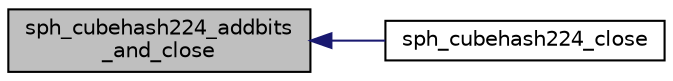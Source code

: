 digraph "sph_cubehash224_addbits_and_close"
{
  edge [fontname="Helvetica",fontsize="10",labelfontname="Helvetica",labelfontsize="10"];
  node [fontname="Helvetica",fontsize="10",shape=record];
  rankdir="LR";
  Node3 [label="sph_cubehash224_addbits\l_and_close",height=0.2,width=0.4,color="black", fillcolor="grey75", style="filled", fontcolor="black"];
  Node3 -> Node4 [dir="back",color="midnightblue",fontsize="10",style="solid",fontname="Helvetica"];
  Node4 [label="sph_cubehash224_close",height=0.2,width=0.4,color="black", fillcolor="white", style="filled",URL="$sph__cubehash_8h.html#a0ca7820df2296260c03ac34dcdd48622",tooltip="Terminate the current CubeHash-224 computation and output the result into the provided buffer..."];
}
